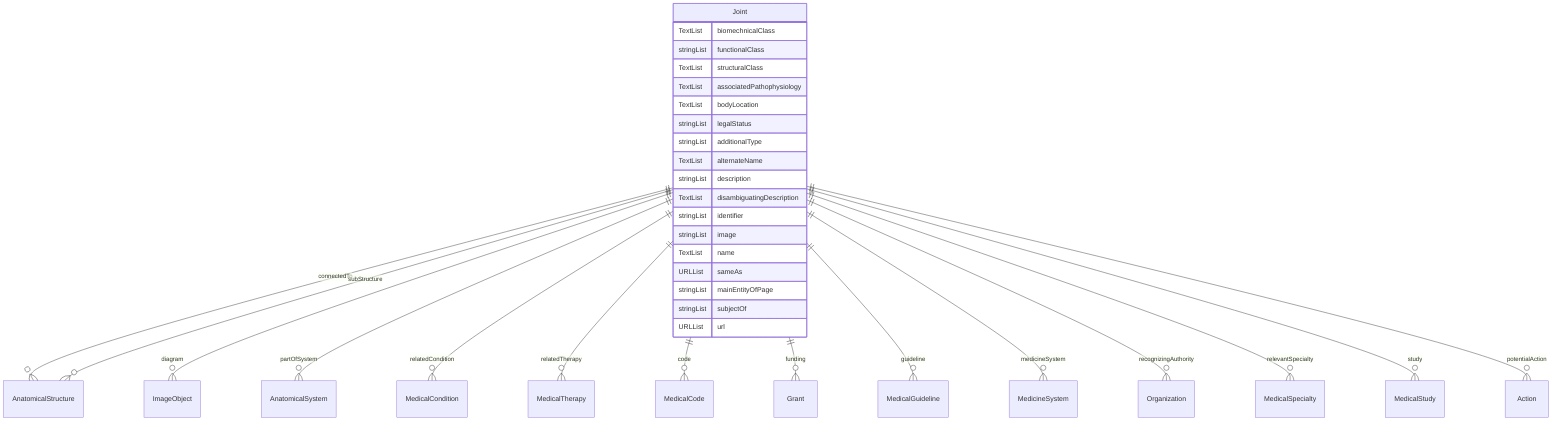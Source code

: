 erDiagram
Joint {
    TextList biomechnicalClass  
    stringList functionalClass  
    TextList structuralClass  
    TextList associatedPathophysiology  
    TextList bodyLocation  
    stringList legalStatus  
    stringList additionalType  
    TextList alternateName  
    stringList description  
    TextList disambiguatingDescription  
    stringList identifier  
    stringList image  
    TextList name  
    URLList sameAs  
    stringList mainEntityOfPage  
    stringList subjectOf  
    URLList url  
}

Joint ||--}o AnatomicalStructure : "connectedTo"
Joint ||--}o ImageObject : "diagram"
Joint ||--}o AnatomicalSystem : "partOfSystem"
Joint ||--}o MedicalCondition : "relatedCondition"
Joint ||--}o MedicalTherapy : "relatedTherapy"
Joint ||--}o AnatomicalStructure : "subStructure"
Joint ||--}o MedicalCode : "code"
Joint ||--}o Grant : "funding"
Joint ||--}o MedicalGuideline : "guideline"
Joint ||--}o MedicineSystem : "medicineSystem"
Joint ||--}o Organization : "recognizingAuthority"
Joint ||--}o MedicalSpecialty : "relevantSpecialty"
Joint ||--}o MedicalStudy : "study"
Joint ||--}o Action : "potentialAction"
